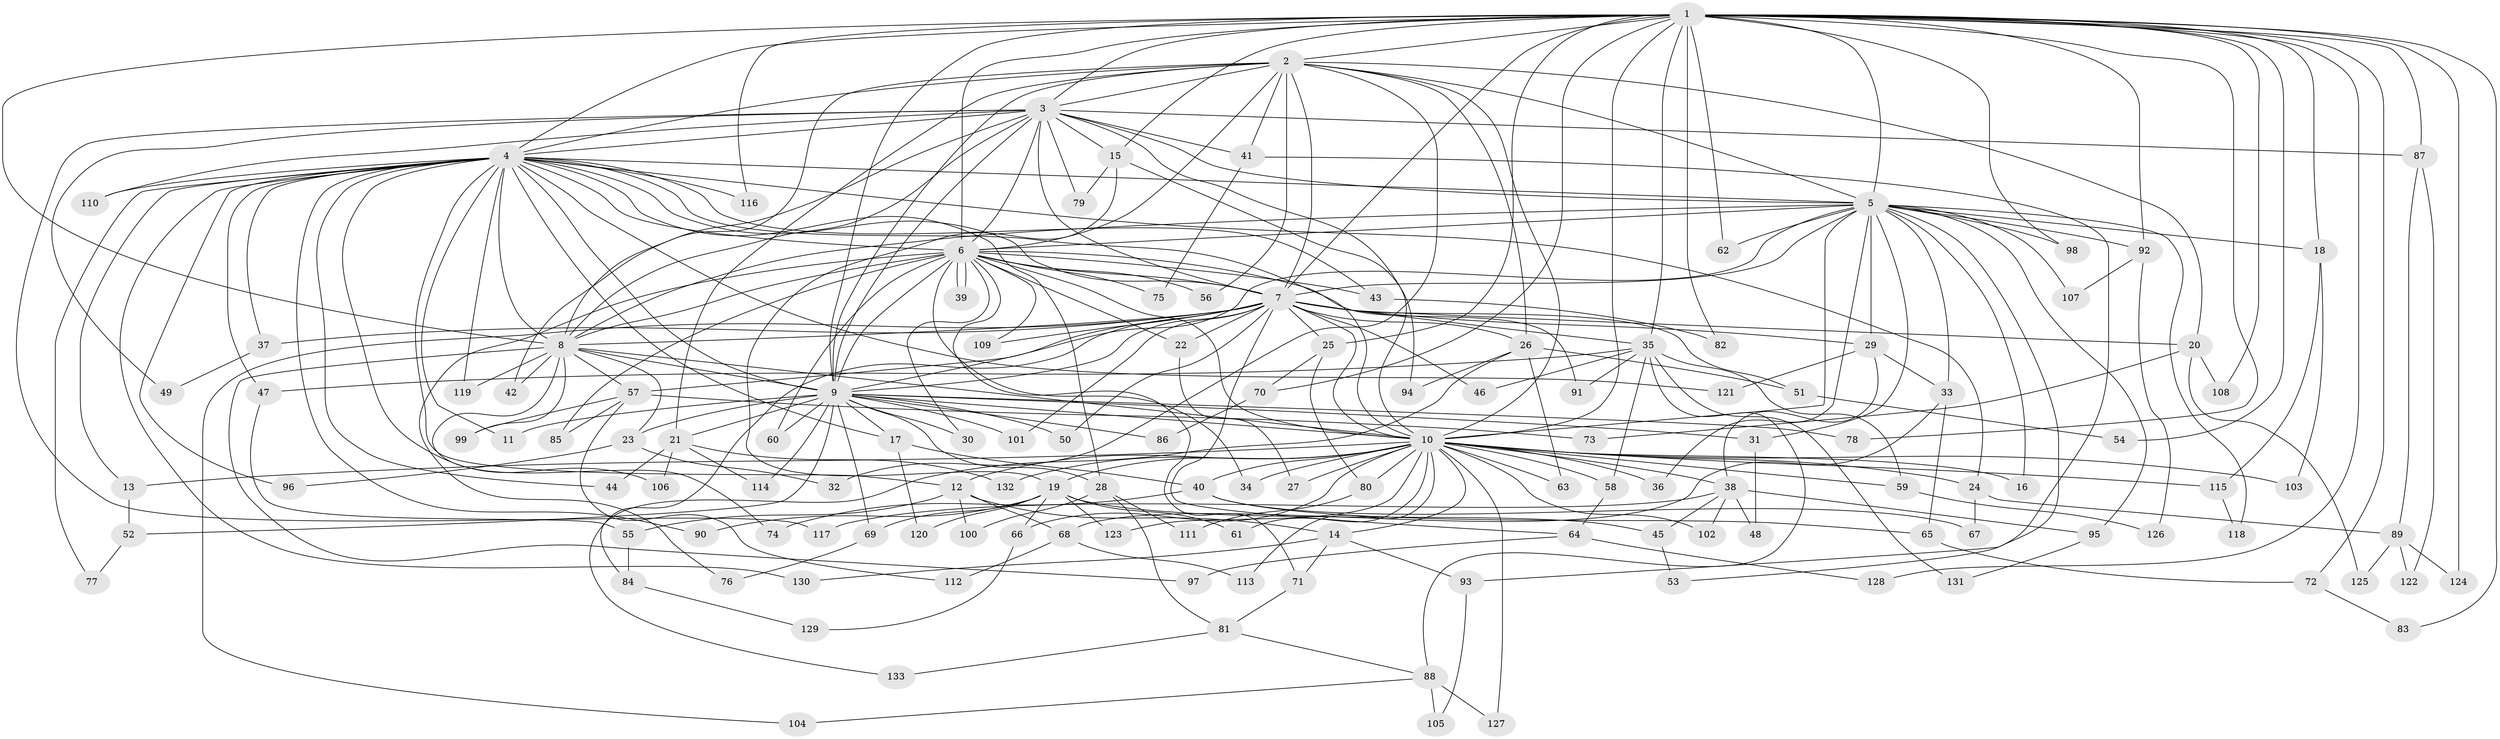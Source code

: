 // coarse degree distribution, {26: 0.010752688172043012, 20: 0.010752688172043012, 33: 0.010752688172043012, 2: 0.5376344086021505, 3: 0.16129032258064516, 4: 0.06451612903225806, 1: 0.053763440860215055, 6: 0.06451612903225806, 8: 0.010752688172043012, 15: 0.010752688172043012, 5: 0.053763440860215055, 25: 0.010752688172043012}
// Generated by graph-tools (version 1.1) at 2025/46/03/04/25 21:46:33]
// undirected, 133 vertices, 291 edges
graph export_dot {
graph [start="1"]
  node [color=gray90,style=filled];
  1;
  2;
  3;
  4;
  5;
  6;
  7;
  8;
  9;
  10;
  11;
  12;
  13;
  14;
  15;
  16;
  17;
  18;
  19;
  20;
  21;
  22;
  23;
  24;
  25;
  26;
  27;
  28;
  29;
  30;
  31;
  32;
  33;
  34;
  35;
  36;
  37;
  38;
  39;
  40;
  41;
  42;
  43;
  44;
  45;
  46;
  47;
  48;
  49;
  50;
  51;
  52;
  53;
  54;
  55;
  56;
  57;
  58;
  59;
  60;
  61;
  62;
  63;
  64;
  65;
  66;
  67;
  68;
  69;
  70;
  71;
  72;
  73;
  74;
  75;
  76;
  77;
  78;
  79;
  80;
  81;
  82;
  83;
  84;
  85;
  86;
  87;
  88;
  89;
  90;
  91;
  92;
  93;
  94;
  95;
  96;
  97;
  98;
  99;
  100;
  101;
  102;
  103;
  104;
  105;
  106;
  107;
  108;
  109;
  110;
  111;
  112;
  113;
  114;
  115;
  116;
  117;
  118;
  119;
  120;
  121;
  122;
  123;
  124;
  125;
  126;
  127;
  128;
  129;
  130;
  131;
  132;
  133;
  1 -- 2;
  1 -- 3;
  1 -- 4;
  1 -- 5;
  1 -- 6;
  1 -- 7;
  1 -- 8;
  1 -- 9;
  1 -- 10;
  1 -- 15;
  1 -- 18;
  1 -- 25;
  1 -- 35;
  1 -- 54;
  1 -- 62;
  1 -- 70;
  1 -- 72;
  1 -- 78;
  1 -- 82;
  1 -- 83;
  1 -- 87;
  1 -- 92;
  1 -- 98;
  1 -- 108;
  1 -- 116;
  1 -- 124;
  1 -- 128;
  2 -- 3;
  2 -- 4;
  2 -- 5;
  2 -- 6;
  2 -- 7;
  2 -- 8;
  2 -- 9;
  2 -- 10;
  2 -- 20;
  2 -- 21;
  2 -- 26;
  2 -- 32;
  2 -- 41;
  2 -- 56;
  3 -- 4;
  3 -- 5;
  3 -- 6;
  3 -- 7;
  3 -- 8;
  3 -- 9;
  3 -- 10;
  3 -- 15;
  3 -- 41;
  3 -- 42;
  3 -- 49;
  3 -- 79;
  3 -- 87;
  3 -- 110;
  3 -- 117;
  4 -- 5;
  4 -- 6;
  4 -- 7;
  4 -- 8;
  4 -- 9;
  4 -- 10;
  4 -- 11;
  4 -- 12;
  4 -- 13;
  4 -- 17;
  4 -- 24;
  4 -- 28;
  4 -- 37;
  4 -- 43;
  4 -- 44;
  4 -- 47;
  4 -- 77;
  4 -- 90;
  4 -- 96;
  4 -- 106;
  4 -- 110;
  4 -- 116;
  4 -- 119;
  4 -- 121;
  4 -- 130;
  5 -- 6;
  5 -- 7;
  5 -- 8;
  5 -- 9;
  5 -- 10;
  5 -- 16;
  5 -- 18;
  5 -- 29;
  5 -- 31;
  5 -- 33;
  5 -- 36;
  5 -- 53;
  5 -- 62;
  5 -- 92;
  5 -- 95;
  5 -- 98;
  5 -- 107;
  5 -- 118;
  6 -- 7;
  6 -- 8;
  6 -- 9;
  6 -- 10;
  6 -- 22;
  6 -- 30;
  6 -- 34;
  6 -- 39;
  6 -- 39;
  6 -- 43;
  6 -- 56;
  6 -- 60;
  6 -- 71;
  6 -- 75;
  6 -- 76;
  6 -- 85;
  6 -- 91;
  6 -- 109;
  7 -- 8;
  7 -- 9;
  7 -- 10;
  7 -- 20;
  7 -- 22;
  7 -- 25;
  7 -- 26;
  7 -- 29;
  7 -- 35;
  7 -- 37;
  7 -- 46;
  7 -- 50;
  7 -- 51;
  7 -- 57;
  7 -- 64;
  7 -- 84;
  7 -- 101;
  7 -- 104;
  7 -- 109;
  8 -- 9;
  8 -- 10;
  8 -- 23;
  8 -- 42;
  8 -- 57;
  8 -- 74;
  8 -- 97;
  8 -- 99;
  8 -- 119;
  9 -- 10;
  9 -- 11;
  9 -- 17;
  9 -- 21;
  9 -- 23;
  9 -- 28;
  9 -- 30;
  9 -- 31;
  9 -- 50;
  9 -- 52;
  9 -- 60;
  9 -- 69;
  9 -- 78;
  9 -- 86;
  9 -- 101;
  9 -- 114;
  10 -- 12;
  10 -- 13;
  10 -- 14;
  10 -- 16;
  10 -- 19;
  10 -- 24;
  10 -- 27;
  10 -- 34;
  10 -- 36;
  10 -- 38;
  10 -- 40;
  10 -- 58;
  10 -- 59;
  10 -- 61;
  10 -- 63;
  10 -- 66;
  10 -- 80;
  10 -- 102;
  10 -- 103;
  10 -- 113;
  10 -- 115;
  10 -- 123;
  10 -- 127;
  10 -- 132;
  12 -- 14;
  12 -- 55;
  12 -- 68;
  12 -- 100;
  13 -- 52;
  14 -- 71;
  14 -- 93;
  14 -- 130;
  15 -- 19;
  15 -- 79;
  15 -- 94;
  17 -- 40;
  17 -- 120;
  18 -- 103;
  18 -- 115;
  19 -- 45;
  19 -- 61;
  19 -- 66;
  19 -- 69;
  19 -- 90;
  19 -- 120;
  19 -- 123;
  20 -- 73;
  20 -- 108;
  20 -- 125;
  21 -- 44;
  21 -- 106;
  21 -- 114;
  21 -- 132;
  22 -- 27;
  23 -- 32;
  23 -- 96;
  24 -- 67;
  24 -- 89;
  25 -- 70;
  25 -- 80;
  26 -- 51;
  26 -- 63;
  26 -- 94;
  26 -- 133;
  28 -- 81;
  28 -- 100;
  28 -- 111;
  29 -- 33;
  29 -- 38;
  29 -- 121;
  31 -- 48;
  33 -- 65;
  33 -- 68;
  35 -- 46;
  35 -- 47;
  35 -- 58;
  35 -- 59;
  35 -- 88;
  35 -- 91;
  35 -- 131;
  37 -- 49;
  38 -- 45;
  38 -- 48;
  38 -- 95;
  38 -- 102;
  38 -- 117;
  40 -- 65;
  40 -- 67;
  40 -- 74;
  41 -- 75;
  41 -- 93;
  43 -- 82;
  45 -- 53;
  47 -- 55;
  51 -- 54;
  52 -- 77;
  55 -- 84;
  57 -- 73;
  57 -- 85;
  57 -- 99;
  57 -- 112;
  58 -- 64;
  59 -- 126;
  64 -- 97;
  64 -- 128;
  65 -- 72;
  66 -- 129;
  68 -- 112;
  68 -- 113;
  69 -- 76;
  70 -- 86;
  71 -- 81;
  72 -- 83;
  80 -- 111;
  81 -- 88;
  81 -- 133;
  84 -- 129;
  87 -- 89;
  87 -- 122;
  88 -- 104;
  88 -- 105;
  88 -- 127;
  89 -- 122;
  89 -- 124;
  89 -- 125;
  92 -- 107;
  92 -- 126;
  93 -- 105;
  95 -- 131;
  115 -- 118;
}
